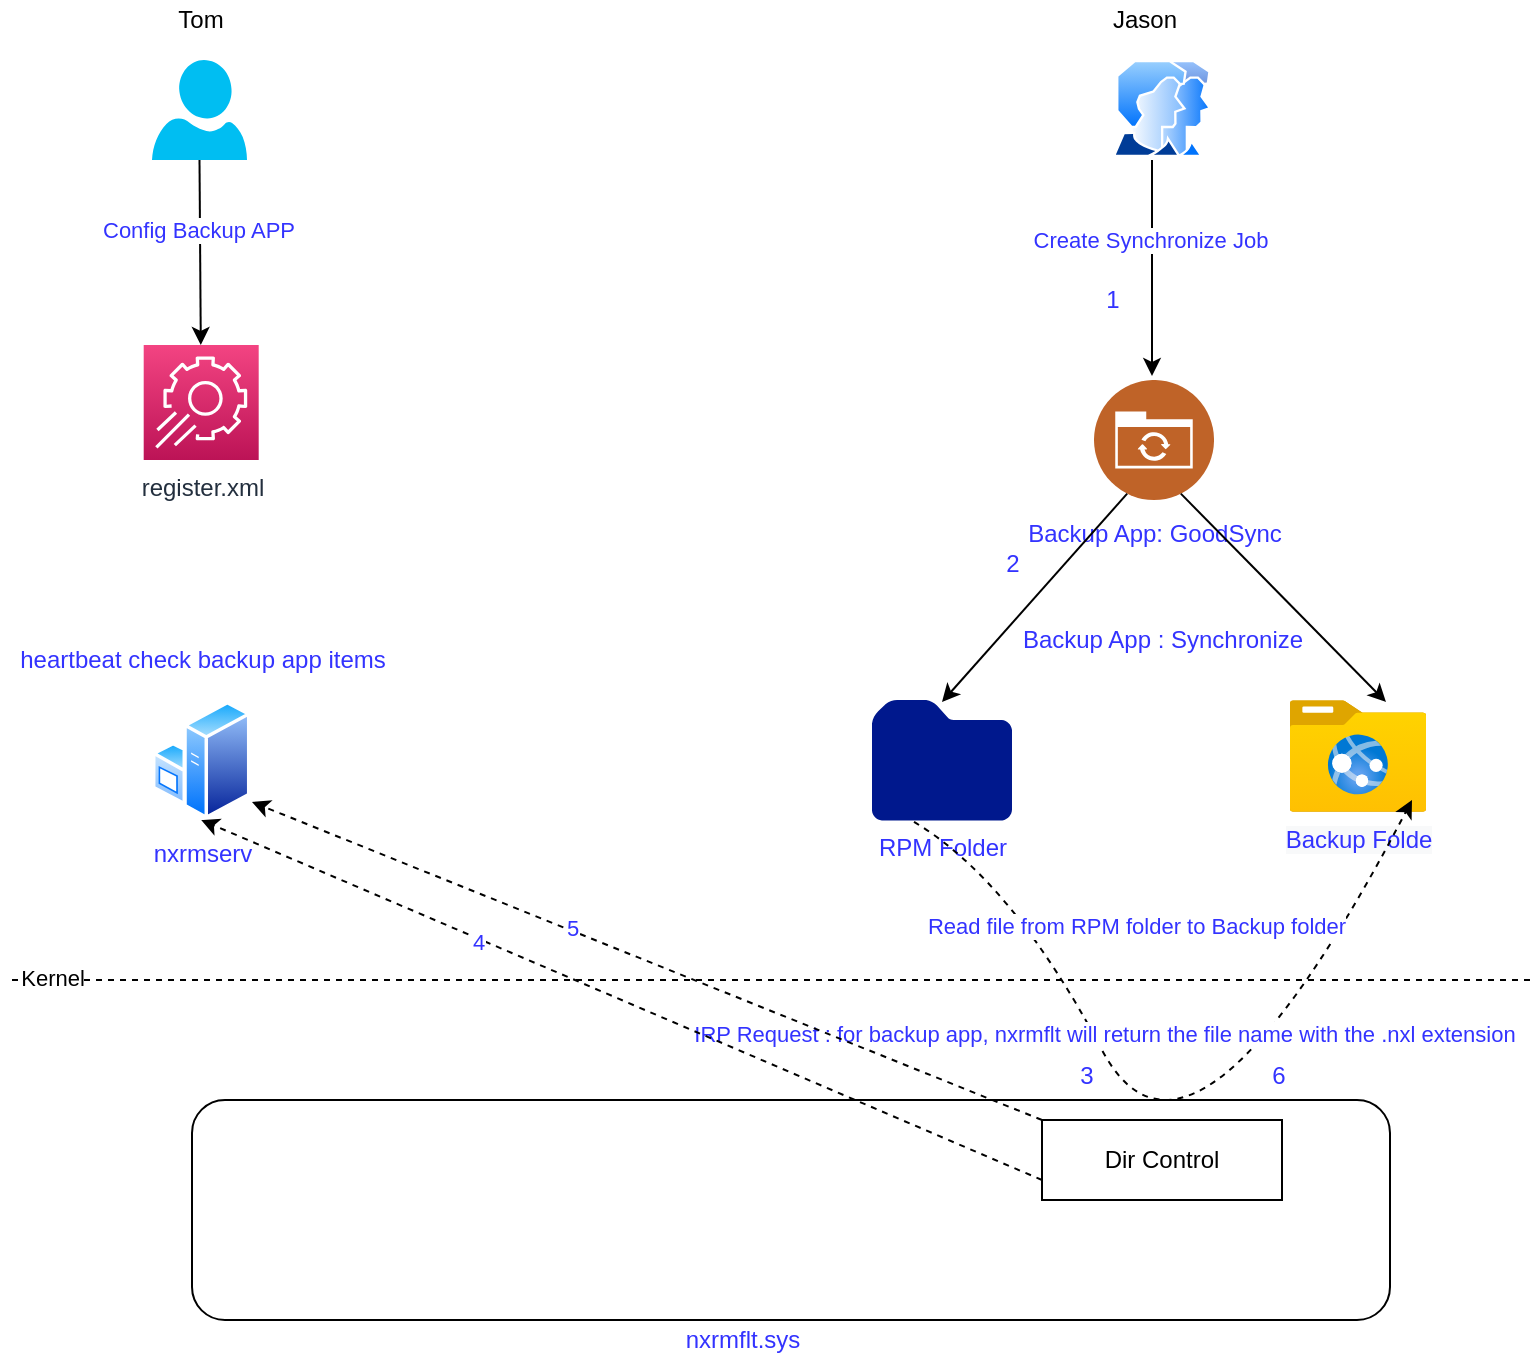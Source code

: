<mxfile version="14.5.4" type="github">
  <diagram id="IqnHwqZcg5CjrRxSwrfH" name="Page-1">
    <mxGraphModel dx="1422" dy="789" grid="1" gridSize="10" guides="1" tooltips="1" connect="1" arrows="1" fold="1" page="1" pageScale="1" pageWidth="850" pageHeight="1100" math="0" shadow="0">
      <root>
        <mxCell id="0" />
        <mxCell id="1" parent="0" />
        <mxCell id="PJXNCdFAM0Jv-5hMsLMb-1" value="" style="verticalLabelPosition=bottom;html=1;verticalAlign=top;align=center;strokeColor=none;fillColor=#00BEF2;shape=mxgraph.azure.user;" parent="1" vertex="1">
          <mxGeometry x="130" y="50" width="47.5" height="50" as="geometry" />
        </mxCell>
        <mxCell id="PJXNCdFAM0Jv-5hMsLMb-2" value="" style="aspect=fixed;perimeter=ellipsePerimeter;html=1;align=center;shadow=0;dashed=0;spacingTop=3;image;image=img/lib/active_directory/user_accounts.svg;" parent="1" vertex="1">
          <mxGeometry x="610" y="50" width="50" height="48.5" as="geometry" />
        </mxCell>
        <mxCell id="PJXNCdFAM0Jv-5hMsLMb-3" value="register.xml" style="points=[[0,0,0],[0.25,0,0],[0.5,0,0],[0.75,0,0],[1,0,0],[0,1,0],[0.25,1,0],[0.5,1,0],[0.75,1,0],[1,1,0],[0,0.25,0],[0,0.5,0],[0,0.75,0],[1,0.25,0],[1,0.5,0],[1,0.75,0]];points=[[0,0,0],[0.25,0,0],[0.5,0,0],[0.75,0,0],[1,0,0],[0,1,0],[0.25,1,0],[0.5,1,0],[0.75,1,0],[1,1,0],[0,0.25,0],[0,0.5,0],[0,0.75,0],[1,0.25,0],[1,0.5,0],[1,0.75,0]];outlineConnect=0;fontColor=#232F3E;gradientColor=#F34482;gradientDirection=north;fillColor=#BC1356;strokeColor=#ffffff;dashed=0;verticalLabelPosition=bottom;verticalAlign=top;align=center;html=1;fontSize=12;fontStyle=0;aspect=fixed;shape=mxgraph.aws4.resourceIcon;resIcon=mxgraph.aws4.app_config;" parent="1" vertex="1">
          <mxGeometry x="125.85" y="192.5" width="57.5" height="57.5" as="geometry" />
        </mxCell>
        <mxCell id="PJXNCdFAM0Jv-5hMsLMb-4" value="&lt;font color=&quot;#3333ff&quot;&gt;Backup App: GoodSync&lt;/font&gt;" style="aspect=fixed;perimeter=ellipsePerimeter;html=1;align=center;shadow=0;dashed=0;fontColor=#4277BB;labelBackgroundColor=#ffffff;fontSize=12;spacingTop=3;image;image=img/lib/ibm/social/file_sync.svg;" parent="1" vertex="1">
          <mxGeometry x="601" y="210" width="60" height="60" as="geometry" />
        </mxCell>
        <mxCell id="PJXNCdFAM0Jv-5hMsLMb-5" value="&lt;font color=&quot;#3333ff&quot;&gt;RPM Folder&lt;/font&gt;" style="aspect=fixed;pointerEvents=1;shadow=0;dashed=0;html=1;strokeColor=none;labelPosition=center;verticalLabelPosition=bottom;verticalAlign=top;align=center;fillColor=#00188D;shape=mxgraph.mscae.enterprise.folder" parent="1" vertex="1">
          <mxGeometry x="490" y="370" width="70" height="60.2" as="geometry" />
        </mxCell>
        <mxCell id="PJXNCdFAM0Jv-5hMsLMb-6" value="&lt;font color=&quot;#3333ff&quot;&gt;nxrmserv&lt;/font&gt;" style="aspect=fixed;perimeter=ellipsePerimeter;html=1;align=center;shadow=0;dashed=0;spacingTop=3;image;image=img/lib/active_directory/windows_server.svg;" parent="1" vertex="1">
          <mxGeometry x="130" y="370" width="49.2" height="60" as="geometry" />
        </mxCell>
        <mxCell id="PJXNCdFAM0Jv-5hMsLMb-7" value="" style="endArrow=none;dashed=1;html=1;" parent="1" edge="1">
          <mxGeometry width="50" height="50" relative="1" as="geometry">
            <mxPoint x="60" y="510" as="sourcePoint" />
            <mxPoint x="820" y="510" as="targetPoint" />
          </mxGeometry>
        </mxCell>
        <mxCell id="PJXNCdFAM0Jv-5hMsLMb-8" value="Kernel" style="edgeLabel;html=1;align=center;verticalAlign=middle;resizable=0;points=[];" parent="PJXNCdFAM0Jv-5hMsLMb-7" vertex="1" connectable="0">
          <mxGeometry x="-0.947" y="1" relative="1" as="geometry">
            <mxPoint as="offset" />
          </mxGeometry>
        </mxCell>
        <mxCell id="PJXNCdFAM0Jv-5hMsLMb-9" value="" style="rounded=1;whiteSpace=wrap;html=1;" parent="1" vertex="1">
          <mxGeometry x="150" y="570" width="599" height="110" as="geometry" />
        </mxCell>
        <mxCell id="PJXNCdFAM0Jv-5hMsLMb-10" value="" style="endArrow=classic;html=1;exitX=0.5;exitY=1;exitDx=0;exitDy=0;exitPerimeter=0;" parent="1" source="PJXNCdFAM0Jv-5hMsLMb-1" target="PJXNCdFAM0Jv-5hMsLMb-3" edge="1">
          <mxGeometry width="50" height="50" relative="1" as="geometry">
            <mxPoint x="410" y="440" as="sourcePoint" />
            <mxPoint x="460" y="390" as="targetPoint" />
          </mxGeometry>
        </mxCell>
        <mxCell id="PJXNCdFAM0Jv-5hMsLMb-11" value="&lt;font color=&quot;#3333ff&quot;&gt;Config Backup APP&lt;/font&gt;" style="edgeLabel;html=1;align=center;verticalAlign=middle;resizable=0;points=[];" parent="PJXNCdFAM0Jv-5hMsLMb-10" vertex="1" connectable="0">
          <mxGeometry x="-0.255" y="-1" relative="1" as="geometry">
            <mxPoint as="offset" />
          </mxGeometry>
        </mxCell>
        <mxCell id="PJXNCdFAM0Jv-5hMsLMb-12" value="" style="endArrow=classic;html=1;" parent="1" edge="1">
          <mxGeometry width="50" height="50" relative="1" as="geometry">
            <mxPoint x="630" y="100" as="sourcePoint" />
            <mxPoint x="630" y="208" as="targetPoint" />
          </mxGeometry>
        </mxCell>
        <mxCell id="PJXNCdFAM0Jv-5hMsLMb-13" value="&lt;font color=&quot;#3333ff&quot;&gt;Create Synchronize Job&lt;/font&gt;" style="edgeLabel;html=1;align=center;verticalAlign=middle;resizable=0;points=[];" parent="PJXNCdFAM0Jv-5hMsLMb-12" vertex="1" connectable="0">
          <mxGeometry x="-0.259" y="-1" relative="1" as="geometry">
            <mxPoint as="offset" />
          </mxGeometry>
        </mxCell>
        <mxCell id="PJXNCdFAM0Jv-5hMsLMb-14" value="" style="endArrow=classic;html=1;exitX=0.25;exitY=1;exitDx=0;exitDy=0;entryX=0.5;entryY=0.017;entryDx=0;entryDy=0;entryPerimeter=0;" parent="1" source="PJXNCdFAM0Jv-5hMsLMb-4" target="PJXNCdFAM0Jv-5hMsLMb-5" edge="1">
          <mxGeometry width="50" height="50" relative="1" as="geometry">
            <mxPoint x="410" y="340" as="sourcePoint" />
            <mxPoint x="460" y="290" as="targetPoint" />
          </mxGeometry>
        </mxCell>
        <mxCell id="PJXNCdFAM0Jv-5hMsLMb-15" value="" style="shape=image;html=1;verticalAlign=top;verticalLabelPosition=bottom;labelBackgroundColor=#ffffff;imageAspect=0;aspect=fixed;image=https://cdn3.iconfinder.com/data/icons/interface-8/128/InterfaceExpendet-01-128.png" parent="1" vertex="1">
          <mxGeometry x="99.6" y="250" width="110" height="110" as="geometry" />
        </mxCell>
        <mxCell id="PJXNCdFAM0Jv-5hMsLMb-16" value="&lt;font color=&quot;#3333ff&quot;&gt;heartbeat check backup app items&lt;/font&gt;" style="text;html=1;align=center;verticalAlign=middle;resizable=0;points=[];autosize=1;" parent="1" vertex="1">
          <mxGeometry x="54.6" y="340" width="200" height="20" as="geometry" />
        </mxCell>
        <mxCell id="PJXNCdFAM0Jv-5hMsLMb-19" value="Tom" style="text;html=1;align=center;verticalAlign=middle;resizable=0;points=[];autosize=1;" parent="1" vertex="1">
          <mxGeometry x="133.75" y="20" width="40" height="20" as="geometry" />
        </mxCell>
        <mxCell id="PJXNCdFAM0Jv-5hMsLMb-20" value="Jason" style="text;html=1;align=center;verticalAlign=middle;resizable=0;points=[];autosize=1;" parent="1" vertex="1">
          <mxGeometry x="601" y="20" width="50" height="20" as="geometry" />
        </mxCell>
        <mxCell id="PJXNCdFAM0Jv-5hMsLMb-21" value="" style="endArrow=classic;html=1;exitX=0.75;exitY=1;exitDx=0;exitDy=0;entryX=0.826;entryY=0.018;entryDx=0;entryDy=0;entryPerimeter=0;" parent="1" source="PJXNCdFAM0Jv-5hMsLMb-4" edge="1">
          <mxGeometry width="50" height="50" relative="1" as="geometry">
            <mxPoint x="410" y="340" as="sourcePoint" />
            <mxPoint x="746.994" y="371.008" as="targetPoint" />
          </mxGeometry>
        </mxCell>
        <mxCell id="PJXNCdFAM0Jv-5hMsLMb-22" value="&lt;font color=&quot;#3333ff&quot;&gt;Backup App : Synchronize&lt;/font&gt;" style="text;html=1;align=center;verticalAlign=middle;resizable=0;points=[];autosize=1;" parent="1" vertex="1">
          <mxGeometry x="560" y="330" width="150" height="20" as="geometry" />
        </mxCell>
        <mxCell id="PJXNCdFAM0Jv-5hMsLMb-23" value="&lt;span style=&quot;color: rgb(51 , 51 , 255) ; background-color: rgb(248 , 249 , 250)&quot;&gt;Backup Folde&lt;/span&gt;" style="aspect=fixed;html=1;points=[];align=center;image;fontSize=12;image=img/lib/azure2/general/Folder_Website.svg;" parent="1" vertex="1">
          <mxGeometry x="699" y="370" width="68" height="56.0" as="geometry" />
        </mxCell>
        <mxCell id="PJXNCdFAM0Jv-5hMsLMb-24" value="" style="curved=1;endArrow=classic;html=1;exitX=0.3;exitY=1.013;exitDx=0;exitDy=0;exitPerimeter=0;dashed=1;startArrow=none;startFill=0;endFill=1;" parent="1" edge="1">
          <mxGeometry width="50" height="50" relative="1" as="geometry">
            <mxPoint x="511" y="430.983" as="sourcePoint" />
            <mxPoint x="760" y="420" as="targetPoint" />
            <Array as="points">
              <mxPoint x="560" y="460" />
              <mxPoint x="650" y="630" />
            </Array>
          </mxGeometry>
        </mxCell>
        <mxCell id="PJXNCdFAM0Jv-5hMsLMb-25" value="&lt;font color=&quot;#3333ff&quot;&gt;IRP Request : for backup app, nxrmflt will return the file name with the .nxl extension&lt;/font&gt;" style="edgeLabel;html=1;align=center;verticalAlign=middle;resizable=0;points=[];" parent="PJXNCdFAM0Jv-5hMsLMb-24" vertex="1" connectable="0">
          <mxGeometry x="-0.403" y="-2" relative="1" as="geometry">
            <mxPoint x="6.31" y="-1.69" as="offset" />
          </mxGeometry>
        </mxCell>
        <mxCell id="PJXNCdFAM0Jv-5hMsLMb-26" value="&lt;font color=&quot;#3333ff&quot;&gt;Read file from RPM folder to Backup folder&lt;/font&gt;" style="edgeLabel;html=1;align=center;verticalAlign=middle;resizable=0;points=[];" parent="PJXNCdFAM0Jv-5hMsLMb-24" vertex="1" connectable="0">
          <mxGeometry x="-0.701" y="-7" relative="1" as="geometry">
            <mxPoint x="60.55" y="6.07" as="offset" />
          </mxGeometry>
        </mxCell>
        <mxCell id="PJXNCdFAM0Jv-5hMsLMb-28" value="Dir Control" style="rounded=0;whiteSpace=wrap;html=1;" parent="1" vertex="1">
          <mxGeometry x="575" y="580" width="120" height="40" as="geometry" />
        </mxCell>
        <mxCell id="PJXNCdFAM0Jv-5hMsLMb-31" value="" style="endArrow=classic;html=1;exitX=0;exitY=0;exitDx=0;exitDy=0;dashed=1;" parent="1" source="PJXNCdFAM0Jv-5hMsLMb-28" edge="1">
          <mxGeometry width="50" height="50" relative="1" as="geometry">
            <mxPoint x="400" y="480" as="sourcePoint" />
            <mxPoint x="180" y="421" as="targetPoint" />
          </mxGeometry>
        </mxCell>
        <mxCell id="PJXNCdFAM0Jv-5hMsLMb-32" value="&lt;font color=&quot;#3333ff&quot;&gt;5&lt;/font&gt;" style="edgeLabel;html=1;align=center;verticalAlign=middle;resizable=0;points=[];" parent="PJXNCdFAM0Jv-5hMsLMb-31" vertex="1" connectable="0">
          <mxGeometry x="0.192" y="-1" relative="1" as="geometry">
            <mxPoint as="offset" />
          </mxGeometry>
        </mxCell>
        <mxCell id="PJXNCdFAM0Jv-5hMsLMb-33" value="&lt;font color=&quot;#3333ff&quot;&gt;1&lt;/font&gt;" style="text;html=1;align=center;verticalAlign=middle;resizable=0;points=[];autosize=1;" parent="1" vertex="1">
          <mxGeometry x="600" y="160" width="20" height="20" as="geometry" />
        </mxCell>
        <mxCell id="PJXNCdFAM0Jv-5hMsLMb-34" value="&lt;font color=&quot;#3333ff&quot;&gt;2&lt;/font&gt;" style="text;html=1;align=center;verticalAlign=middle;resizable=0;points=[];autosize=1;" parent="1" vertex="1">
          <mxGeometry x="550" y="292" width="20" height="20" as="geometry" />
        </mxCell>
        <mxCell id="PJXNCdFAM0Jv-5hMsLMb-35" value="&lt;font color=&quot;#3333ff&quot;&gt;3&lt;/font&gt;" style="text;html=1;align=center;verticalAlign=middle;resizable=0;points=[];autosize=1;" parent="1" vertex="1">
          <mxGeometry x="587" y="548" width="20" height="20" as="geometry" />
        </mxCell>
        <mxCell id="PJXNCdFAM0Jv-5hMsLMb-36" value="&lt;font color=&quot;#3333ff&quot;&gt;6&lt;/font&gt;" style="text;html=1;align=center;verticalAlign=middle;resizable=0;points=[];autosize=1;" parent="1" vertex="1">
          <mxGeometry x="683" y="548" width="20" height="20" as="geometry" />
        </mxCell>
        <mxCell id="PJXNCdFAM0Jv-5hMsLMb-37" value="&lt;font color=&quot;#3333ff&quot;&gt;nxrmflt.sys&lt;/font&gt;" style="text;html=1;align=center;verticalAlign=middle;resizable=0;points=[];autosize=1;" parent="1" vertex="1">
          <mxGeometry x="390" y="680" width="70" height="20" as="geometry" />
        </mxCell>
        <mxCell id="PJXNCdFAM0Jv-5hMsLMb-38" value="" style="endArrow=classic;html=1;exitX=0;exitY=0.75;exitDx=0;exitDy=0;entryX=0.5;entryY=1;entryDx=0;entryDy=0;dashed=1;" parent="1" source="PJXNCdFAM0Jv-5hMsLMb-28" target="PJXNCdFAM0Jv-5hMsLMb-6" edge="1">
          <mxGeometry width="50" height="50" relative="1" as="geometry">
            <mxPoint x="400" y="430" as="sourcePoint" />
            <mxPoint x="450" y="380" as="targetPoint" />
          </mxGeometry>
        </mxCell>
        <mxCell id="PJXNCdFAM0Jv-5hMsLMb-39" value="&lt;font color=&quot;#3333ff&quot;&gt;4&lt;/font&gt;" style="edgeLabel;html=1;align=center;verticalAlign=middle;resizable=0;points=[];" parent="PJXNCdFAM0Jv-5hMsLMb-38" vertex="1" connectable="0">
          <mxGeometry x="0.34" y="1" relative="1" as="geometry">
            <mxPoint as="offset" />
          </mxGeometry>
        </mxCell>
      </root>
    </mxGraphModel>
  </diagram>
</mxfile>
